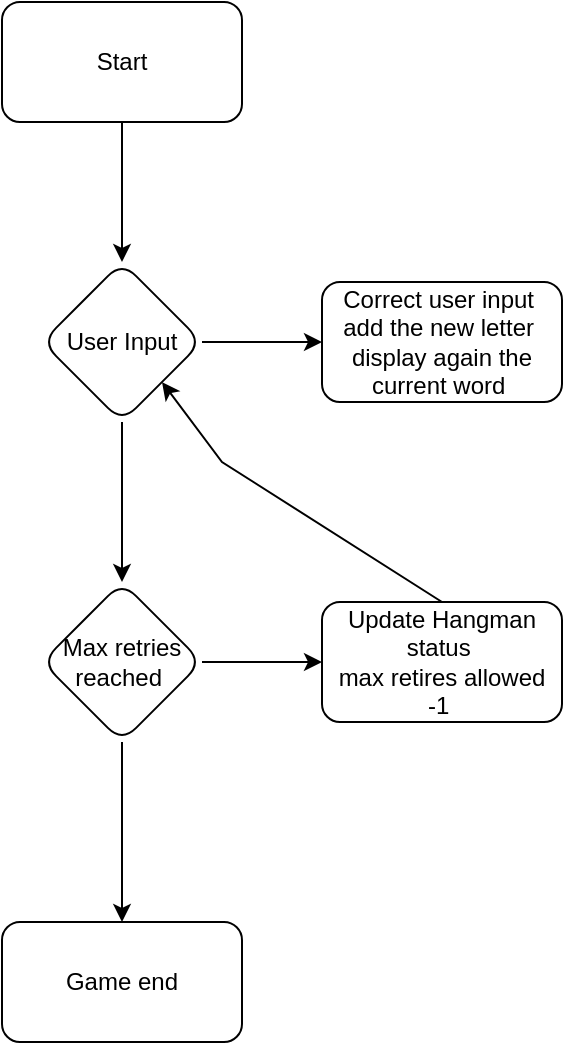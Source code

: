 <mxfile version="16.2.2" type="github">
  <diagram id="GEX2y6B2Zi1g-JJJD1X1" name="Page-1">
    <mxGraphModel dx="1422" dy="705" grid="1" gridSize="10" guides="1" tooltips="1" connect="1" arrows="1" fold="1" page="1" pageScale="1" pageWidth="850" pageHeight="1100" math="0" shadow="0">
      <root>
        <mxCell id="0" />
        <mxCell id="1" parent="0" />
        <mxCell id="N-pckL8OUqqcfdtkvyHP-3" value="" style="edgeStyle=orthogonalEdgeStyle;rounded=0;orthogonalLoop=1;jettySize=auto;html=1;" edge="1" parent="1" source="N-pckL8OUqqcfdtkvyHP-1" target="N-pckL8OUqqcfdtkvyHP-2">
          <mxGeometry relative="1" as="geometry" />
        </mxCell>
        <mxCell id="N-pckL8OUqqcfdtkvyHP-1" value="Start" style="rounded=1;whiteSpace=wrap;html=1;" vertex="1" parent="1">
          <mxGeometry x="330" y="30" width="120" height="60" as="geometry" />
        </mxCell>
        <mxCell id="N-pckL8OUqqcfdtkvyHP-5" value="" style="edgeStyle=orthogonalEdgeStyle;rounded=0;orthogonalLoop=1;jettySize=auto;html=1;" edge="1" parent="1" source="N-pckL8OUqqcfdtkvyHP-2" target="N-pckL8OUqqcfdtkvyHP-4">
          <mxGeometry relative="1" as="geometry" />
        </mxCell>
        <mxCell id="N-pckL8OUqqcfdtkvyHP-7" value="" style="edgeStyle=orthogonalEdgeStyle;rounded=0;orthogonalLoop=1;jettySize=auto;html=1;" edge="1" parent="1" source="N-pckL8OUqqcfdtkvyHP-2" target="N-pckL8OUqqcfdtkvyHP-6">
          <mxGeometry relative="1" as="geometry" />
        </mxCell>
        <mxCell id="N-pckL8OUqqcfdtkvyHP-2" value="User Input" style="rhombus;whiteSpace=wrap;html=1;rounded=1;" vertex="1" parent="1">
          <mxGeometry x="350" y="160" width="80" height="80" as="geometry" />
        </mxCell>
        <mxCell id="N-pckL8OUqqcfdtkvyHP-4" value="Correct user input&amp;nbsp;&lt;br&gt;add the new letter&amp;nbsp;&lt;br&gt;display again the current word&amp;nbsp;" style="rounded=1;whiteSpace=wrap;html=1;" vertex="1" parent="1">
          <mxGeometry x="490" y="170" width="120" height="60" as="geometry" />
        </mxCell>
        <mxCell id="N-pckL8OUqqcfdtkvyHP-9" value="" style="edgeStyle=orthogonalEdgeStyle;rounded=0;orthogonalLoop=1;jettySize=auto;html=1;" edge="1" parent="1" source="N-pckL8OUqqcfdtkvyHP-6" target="N-pckL8OUqqcfdtkvyHP-8">
          <mxGeometry relative="1" as="geometry" />
        </mxCell>
        <mxCell id="N-pckL8OUqqcfdtkvyHP-11" value="" style="edgeStyle=orthogonalEdgeStyle;rounded=0;orthogonalLoop=1;jettySize=auto;html=1;" edge="1" parent="1" source="N-pckL8OUqqcfdtkvyHP-6" target="N-pckL8OUqqcfdtkvyHP-10">
          <mxGeometry relative="1" as="geometry" />
        </mxCell>
        <mxCell id="N-pckL8OUqqcfdtkvyHP-6" value="Max retries reached&amp;nbsp;" style="rhombus;whiteSpace=wrap;html=1;rounded=1;" vertex="1" parent="1">
          <mxGeometry x="350" y="320" width="80" height="80" as="geometry" />
        </mxCell>
        <mxCell id="N-pckL8OUqqcfdtkvyHP-8" value="Game end" style="whiteSpace=wrap;html=1;rounded=1;" vertex="1" parent="1">
          <mxGeometry x="330" y="490" width="120" height="60" as="geometry" />
        </mxCell>
        <mxCell id="N-pckL8OUqqcfdtkvyHP-10" value="Update Hangman status&amp;nbsp;&lt;br&gt;max retires allowed -1&amp;nbsp;" style="rounded=1;whiteSpace=wrap;html=1;" vertex="1" parent="1">
          <mxGeometry x="490" y="330" width="120" height="60" as="geometry" />
        </mxCell>
        <mxCell id="N-pckL8OUqqcfdtkvyHP-12" value="" style="endArrow=classic;html=1;rounded=0;entryX=1;entryY=1;entryDx=0;entryDy=0;exitX=0.5;exitY=0;exitDx=0;exitDy=0;" edge="1" parent="1" source="N-pckL8OUqqcfdtkvyHP-10" target="N-pckL8OUqqcfdtkvyHP-2">
          <mxGeometry width="50" height="50" relative="1" as="geometry">
            <mxPoint x="400" y="340" as="sourcePoint" />
            <mxPoint x="450" y="290" as="targetPoint" />
            <Array as="points">
              <mxPoint x="440" y="260" />
            </Array>
          </mxGeometry>
        </mxCell>
      </root>
    </mxGraphModel>
  </diagram>
</mxfile>
